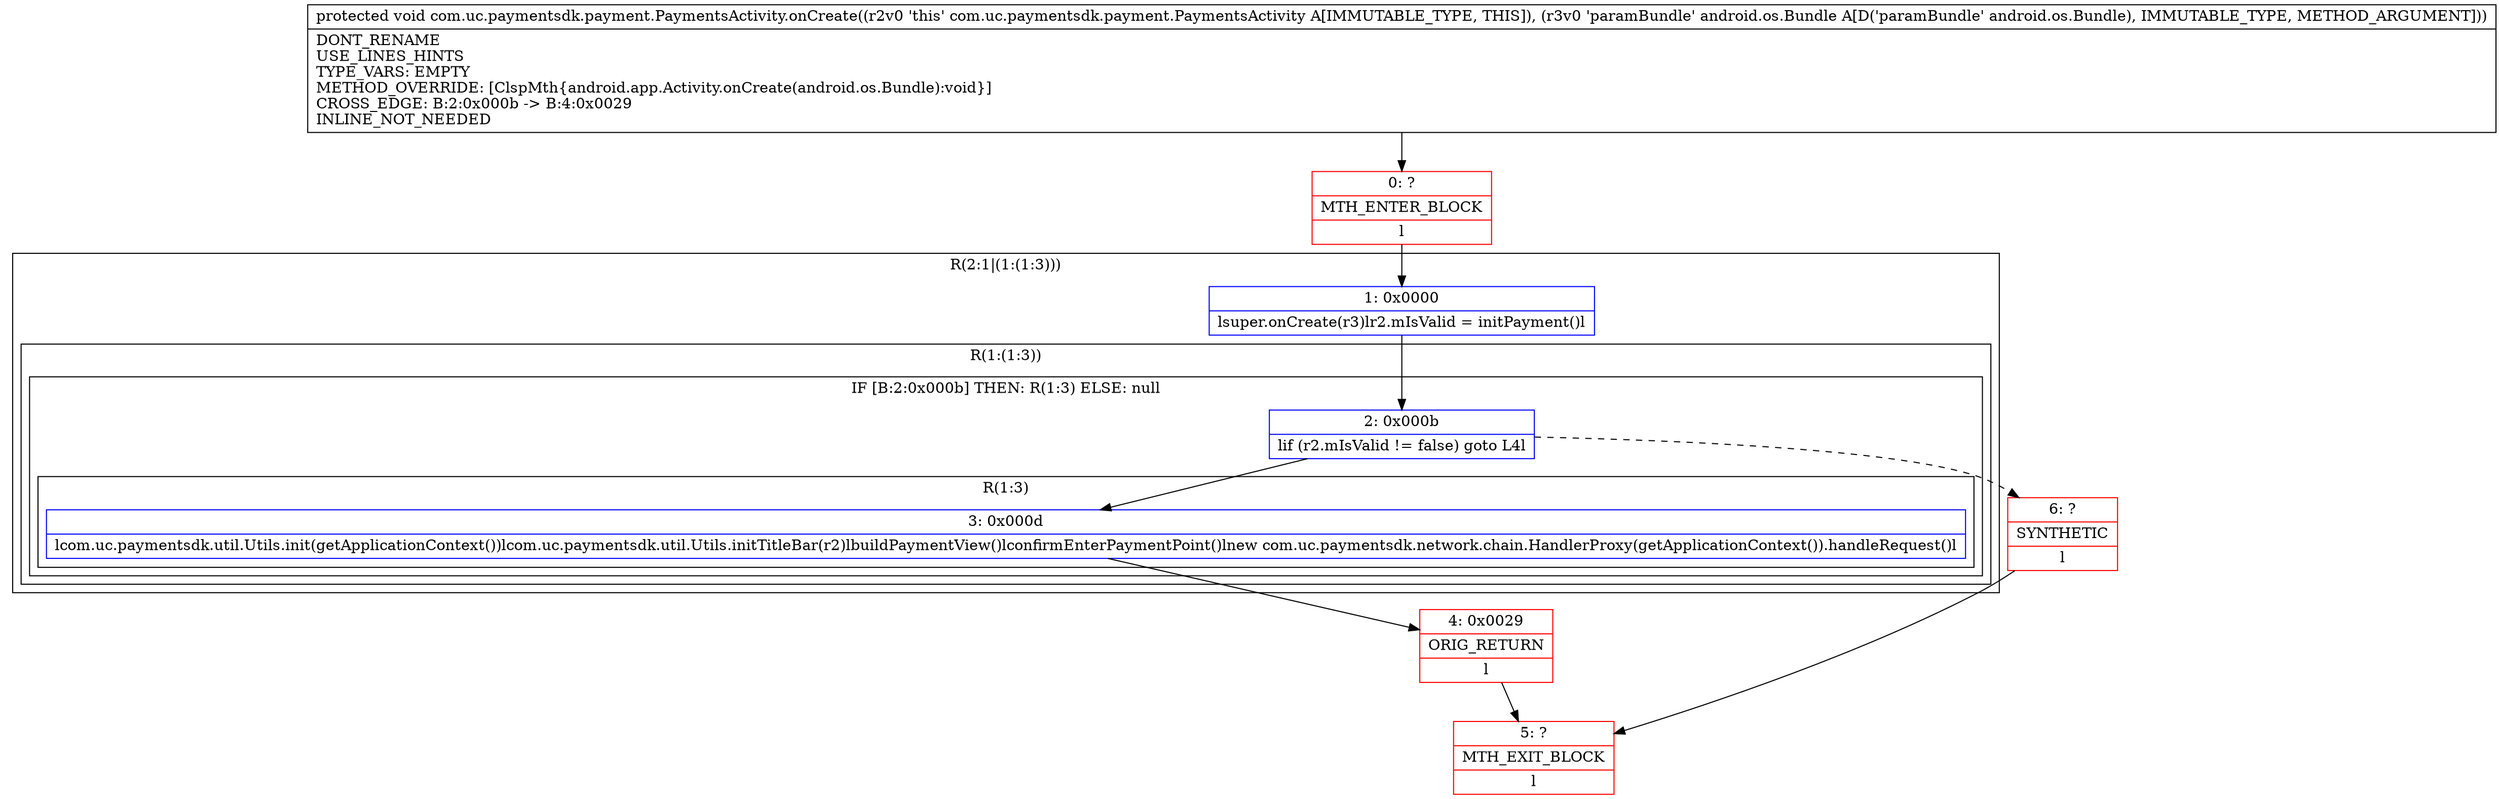 digraph "CFG forcom.uc.paymentsdk.payment.PaymentsActivity.onCreate(Landroid\/os\/Bundle;)V" {
subgraph cluster_Region_1795390462 {
label = "R(2:1|(1:(1:3)))";
node [shape=record,color=blue];
Node_1 [shape=record,label="{1\:\ 0x0000|lsuper.onCreate(r3)lr2.mIsValid = initPayment()l}"];
subgraph cluster_Region_1959785548 {
label = "R(1:(1:3))";
node [shape=record,color=blue];
subgraph cluster_IfRegion_696134549 {
label = "IF [B:2:0x000b] THEN: R(1:3) ELSE: null";
node [shape=record,color=blue];
Node_2 [shape=record,label="{2\:\ 0x000b|lif (r2.mIsValid != false) goto L4l}"];
subgraph cluster_Region_1288731776 {
label = "R(1:3)";
node [shape=record,color=blue];
Node_3 [shape=record,label="{3\:\ 0x000d|lcom.uc.paymentsdk.util.Utils.init(getApplicationContext())lcom.uc.paymentsdk.util.Utils.initTitleBar(r2)lbuildPaymentView()lconfirmEnterPaymentPoint()lnew com.uc.paymentsdk.network.chain.HandlerProxy(getApplicationContext()).handleRequest()l}"];
}
}
}
}
Node_0 [shape=record,color=red,label="{0\:\ ?|MTH_ENTER_BLOCK\l|l}"];
Node_4 [shape=record,color=red,label="{4\:\ 0x0029|ORIG_RETURN\l|l}"];
Node_5 [shape=record,color=red,label="{5\:\ ?|MTH_EXIT_BLOCK\l|l}"];
Node_6 [shape=record,color=red,label="{6\:\ ?|SYNTHETIC\l|l}"];
MethodNode[shape=record,label="{protected void com.uc.paymentsdk.payment.PaymentsActivity.onCreate((r2v0 'this' com.uc.paymentsdk.payment.PaymentsActivity A[IMMUTABLE_TYPE, THIS]), (r3v0 'paramBundle' android.os.Bundle A[D('paramBundle' android.os.Bundle), IMMUTABLE_TYPE, METHOD_ARGUMENT]))  | DONT_RENAME\lUSE_LINES_HINTS\lTYPE_VARS: EMPTY\lMETHOD_OVERRIDE: [ClspMth\{android.app.Activity.onCreate(android.os.Bundle):void\}]\lCROSS_EDGE: B:2:0x000b \-\> B:4:0x0029\lINLINE_NOT_NEEDED\l}"];
MethodNode -> Node_0;
Node_1 -> Node_2;
Node_2 -> Node_3;
Node_2 -> Node_6[style=dashed];
Node_3 -> Node_4;
Node_0 -> Node_1;
Node_4 -> Node_5;
Node_6 -> Node_5;
}

